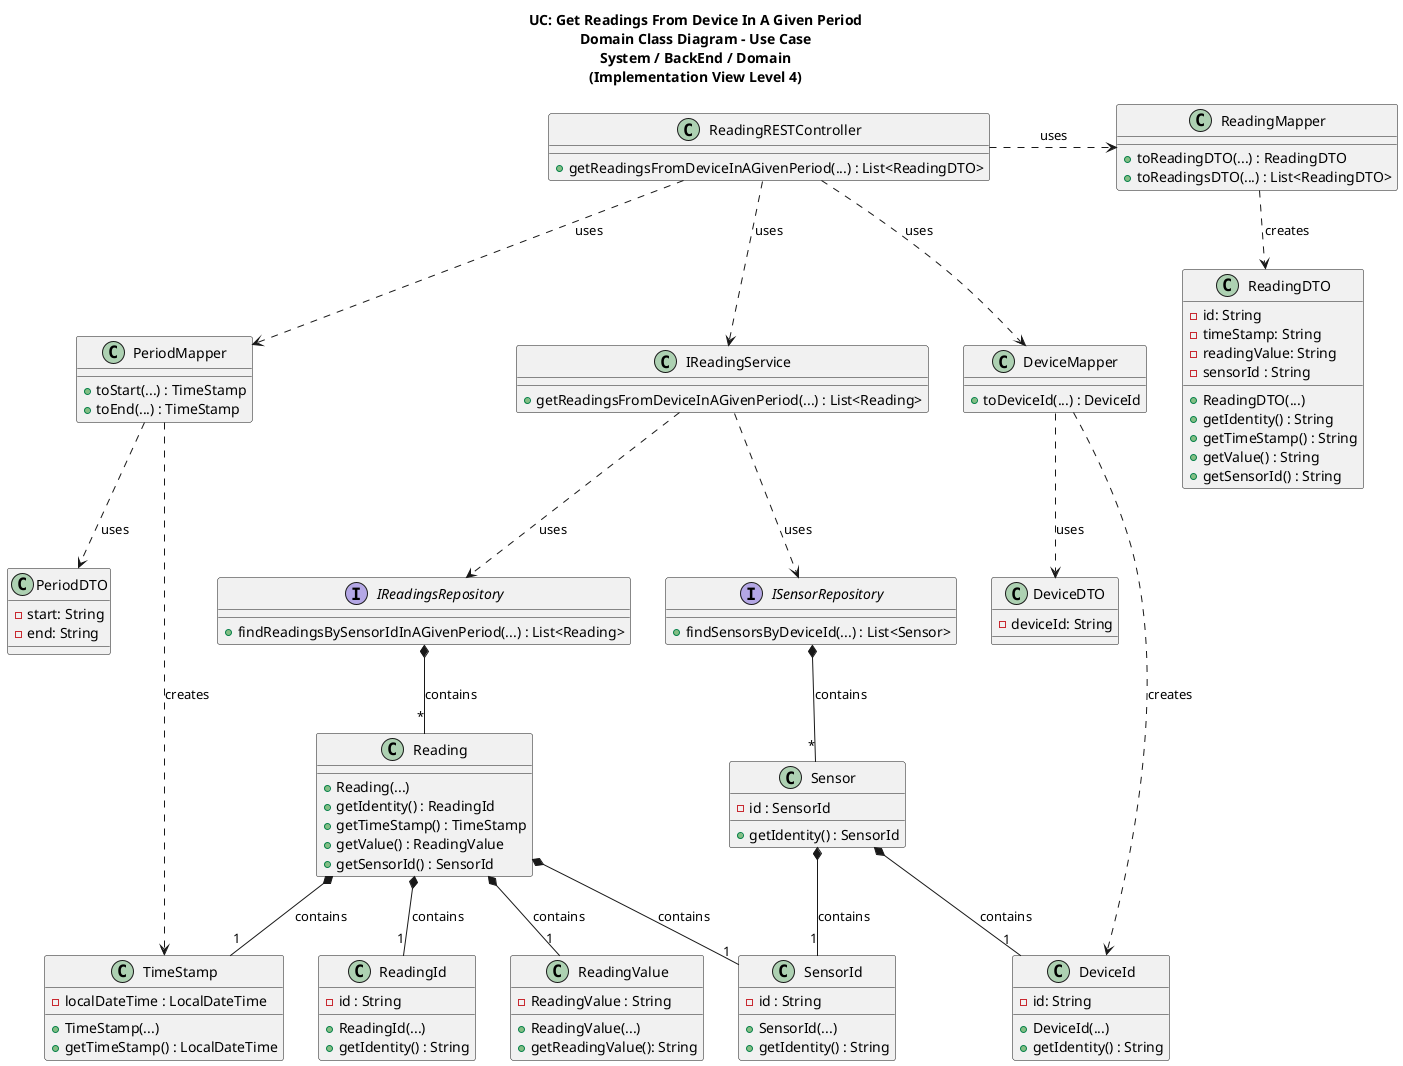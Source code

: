 @startuml

title UC: Get Readings From Device In A Given Period\nDomain Class Diagram - Use Case\nSystem / BackEnd / Domain\n(Implementation View Level 4)

/'US33 As a Room Owner [or Power User, or Administrator],
I want to get a list of all measurement of a device in a room, in a given period.'/

class ReadingRESTController{
+ getReadingsFromDeviceInAGivenPeriod(...) : List<ReadingDTO>
}

class IReadingService{
+ getReadingsFromDeviceInAGivenPeriod(...) : List<Reading>
}

interface ISensorRepository{
+ findSensorsByDeviceId(...) : List<Sensor>
}

interface IReadingsRepository{
+ findReadingsBySensorIdInAGivenPeriod(...) : List<Reading>
}

class ReadingMapper{
+ toReadingDTO(...) : ReadingDTO
+ toReadingsDTO(...) : List<ReadingDTO>
}

class Reading{
+ Reading(...)
+ getIdentity() : ReadingId
+ getTimeStamp() : TimeStamp
+ getValue() : ReadingValue
+ getSensorId() : SensorId
}


class TimeStamp{
- localDateTime : LocalDateTime
+ TimeStamp(...)
+ getTimeStamp() : LocalDateTime
}

class ReadingId{
- id : String
+ ReadingId(...)
+ getIdentity() : String
}

class Sensor{
- id : SensorId
+ getIdentity() : SensorId
}

class PeriodMapper{
+ toStart(...) : TimeStamp
+ toEnd(...) : TimeStamp
}

class SensorId{
- id : String
+ SensorId(...)
+ getIdentity() : String
}

class ReadingValue{
- ReadingValue : String
+ ReadingValue(...)
+ getReadingValue(): String
}

class ReadingDTO{
- id: String
- timeStamp: String
- readingValue: String
- sensorId : String
+ ReadingDTO(...)
+ getIdentity() : String
+ getTimeStamp() : String
+ getValue() : String
+ getSensorId() : String
}

class DeviceDTO{
- deviceId: String
}

class DeviceMapper{
+ toDeviceId(...) : DeviceId
}


class DeviceId {
- id: String
+ DeviceId(...)
+ getIdentity() : String
}

class PeriodDTO {
- start: String
- end: String
}

ReadingRESTController ..> IReadingService : uses
IReadingService  ..>  ISensorRepository : uses
IReadingService ..>  IReadingsRepository : uses
ReadingRESTController .> ReadingMapper : uses
ReadingRESTController ..> DeviceMapper : uses
ReadingRESTController ..> PeriodMapper : uses

ReadingMapper  ..>  ReadingDTO : creates

IReadingsRepository *-- "*" Reading : contains
ISensorRepository *-- "*" Sensor : contains

Reading *-- "1" TimeStamp : contains
Reading *-- "1" ReadingId : contains
Reading *-- "1" ReadingValue : contains
Reading *-- "1" SensorId : contains

Sensor *-- "1" SensorId : contains
Sensor *-- "1" DeviceId : contains

DeviceMapper ..> DeviceDTO : uses
DeviceMapper ..> DeviceId : creates

PeriodMapper ..> PeriodDTO : uses
PeriodMapper ..> TimeStamp : creates

@enduml